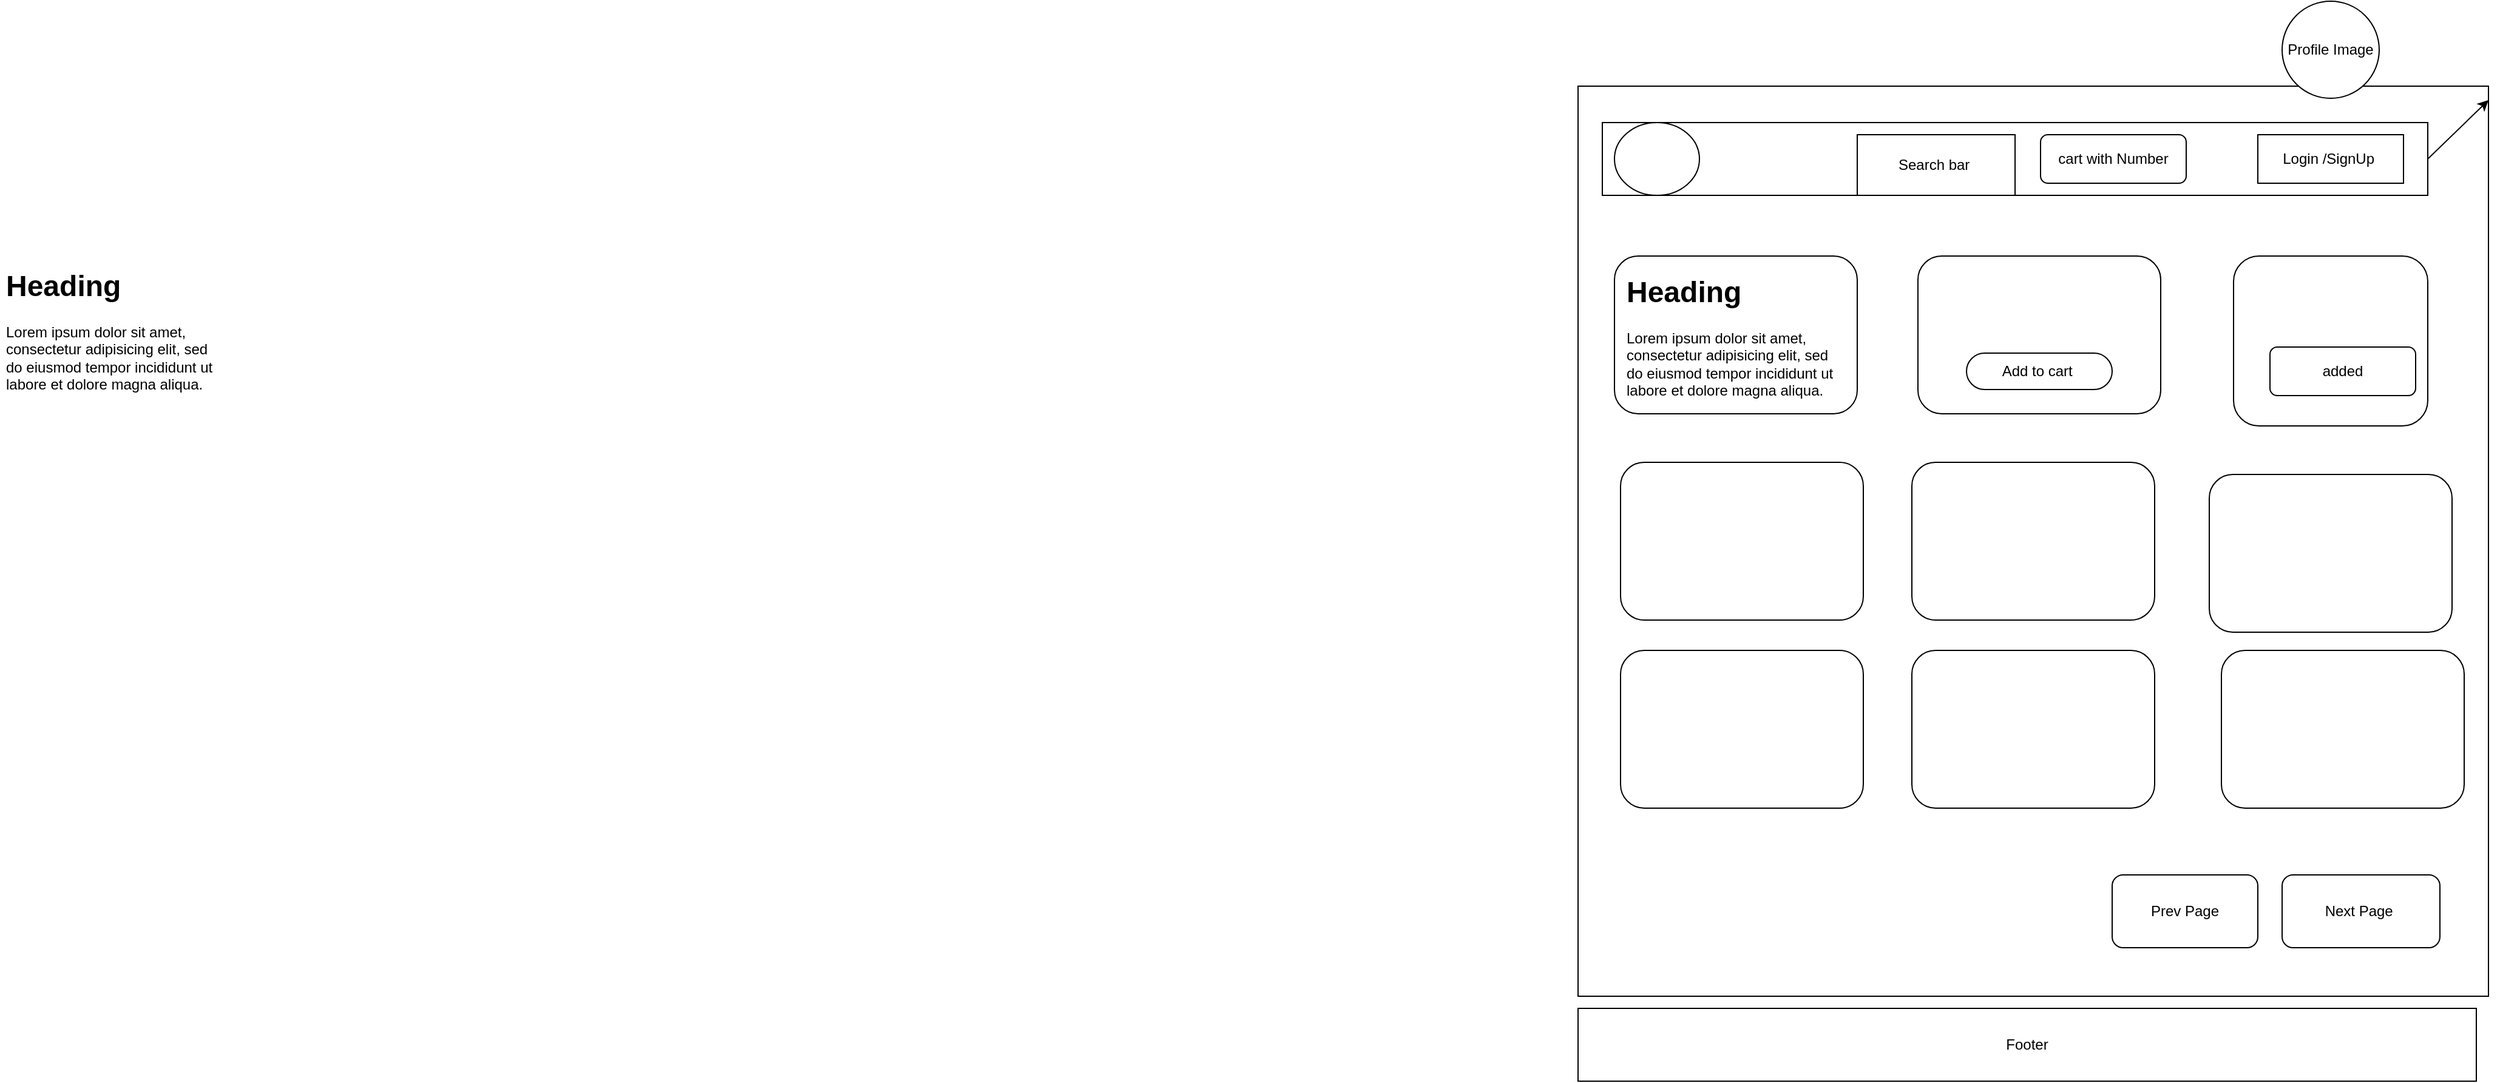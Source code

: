 <mxfile>
    <diagram id="lOBJJIlj-e6fC8eXWOW_" name="Page-1">
        <mxGraphModel dx="3205" dy="1690" grid="1" gridSize="10" guides="1" tooltips="1" connect="1" arrows="1" fold="1" page="1" pageScale="1" pageWidth="850" pageHeight="1100" math="0" shadow="0">
            <root>
                <mxCell id="0"/>
                <mxCell id="1" parent="0"/>
                <mxCell id="2" value="" style="whiteSpace=wrap;html=1;aspect=fixed;" vertex="1" parent="1">
                    <mxGeometry x="50" y="20" width="750" height="750" as="geometry"/>
                </mxCell>
                <mxCell id="6" style="edgeStyle=none;html=1;exitX=1;exitY=0.5;exitDx=0;exitDy=0;" edge="1" parent="1" source="3" target="2">
                    <mxGeometry relative="1" as="geometry"/>
                </mxCell>
                <mxCell id="3" value="" style="rounded=0;whiteSpace=wrap;html=1;" vertex="1" parent="1">
                    <mxGeometry x="70" y="50" width="680" height="60" as="geometry"/>
                </mxCell>
                <mxCell id="4" value="" style="ellipse;whiteSpace=wrap;html=1;" vertex="1" parent="1">
                    <mxGeometry x="80" y="50" width="70" height="60" as="geometry"/>
                </mxCell>
                <mxCell id="5" value="Login /SignUp&amp;nbsp;" style="rounded=0;whiteSpace=wrap;html=1;" vertex="1" parent="1">
                    <mxGeometry x="610" y="60" width="120" height="40" as="geometry"/>
                </mxCell>
                <mxCell id="7" value="Profile Image" style="ellipse;whiteSpace=wrap;html=1;aspect=fixed;" vertex="1" parent="1">
                    <mxGeometry x="630" y="-50" width="80" height="80" as="geometry"/>
                </mxCell>
                <mxCell id="8" value="" style="rounded=1;whiteSpace=wrap;html=1;" vertex="1" parent="1">
                    <mxGeometry x="80" y="160" width="200" height="130" as="geometry"/>
                </mxCell>
                <mxCell id="9" value="&lt;h1&gt;Heading&lt;/h1&gt;&lt;p&gt;Lorem ipsum dolor sit amet, consectetur adipisicing elit, sed do eiusmod tempor incididunt ut labore et dolore magna aliqua.&lt;/p&gt;" style="text;html=1;strokeColor=none;fillColor=none;spacing=5;spacingTop=-20;whiteSpace=wrap;overflow=hidden;rounded=0;" vertex="1" parent="1">
                    <mxGeometry x="85" y="170" width="190" height="120" as="geometry"/>
                </mxCell>
                <mxCell id="10" value="&lt;h1&gt;Heading&lt;/h1&gt;&lt;p&gt;Lorem ipsum dolor sit amet, consectetur adipisicing elit, sed do eiusmod tempor incididunt ut labore et dolore magna aliqua.&lt;/p&gt;" style="text;html=1;strokeColor=none;fillColor=none;spacing=5;spacingTop=-20;whiteSpace=wrap;overflow=hidden;rounded=0;" vertex="1" parent="1">
                    <mxGeometry x="-1250" y="165" width="190" height="120" as="geometry"/>
                </mxCell>
                <mxCell id="11" value="" style="rounded=1;whiteSpace=wrap;html=1;" vertex="1" parent="1">
                    <mxGeometry x="330" y="160" width="200" height="130" as="geometry"/>
                </mxCell>
                <mxCell id="12" value="" style="rounded=1;whiteSpace=wrap;html=1;" vertex="1" parent="1">
                    <mxGeometry x="590" y="160" width="160" height="140" as="geometry"/>
                </mxCell>
                <mxCell id="13" value="" style="rounded=1;whiteSpace=wrap;html=1;" vertex="1" parent="1">
                    <mxGeometry x="85" y="330" width="200" height="130" as="geometry"/>
                </mxCell>
                <mxCell id="14" value="" style="rounded=1;whiteSpace=wrap;html=1;" vertex="1" parent="1">
                    <mxGeometry x="325" y="330" width="200" height="130" as="geometry"/>
                </mxCell>
                <mxCell id="15" value="" style="rounded=1;whiteSpace=wrap;html=1;" vertex="1" parent="1">
                    <mxGeometry x="570" y="340" width="200" height="130" as="geometry"/>
                </mxCell>
                <mxCell id="16" value="" style="rounded=1;whiteSpace=wrap;html=1;" vertex="1" parent="1">
                    <mxGeometry x="85" y="485" width="200" height="130" as="geometry"/>
                </mxCell>
                <mxCell id="17" value="" style="rounded=1;whiteSpace=wrap;html=1;" vertex="1" parent="1">
                    <mxGeometry x="325" y="485" width="200" height="130" as="geometry"/>
                </mxCell>
                <mxCell id="18" value="" style="rounded=1;whiteSpace=wrap;html=1;" vertex="1" parent="1">
                    <mxGeometry x="580" y="485" width="200" height="130" as="geometry"/>
                </mxCell>
                <mxCell id="19" value="Next Page&amp;nbsp;" style="rounded=1;whiteSpace=wrap;html=1;" vertex="1" parent="1">
                    <mxGeometry x="630" y="670" width="130" height="60" as="geometry"/>
                </mxCell>
                <mxCell id="20" value="Prev Page" style="rounded=1;whiteSpace=wrap;html=1;" vertex="1" parent="1">
                    <mxGeometry x="490" y="670" width="120" height="60" as="geometry"/>
                </mxCell>
                <mxCell id="21" value="cart with Number" style="rounded=1;whiteSpace=wrap;html=1;" vertex="1" parent="1">
                    <mxGeometry x="431" y="60" width="120" height="40" as="geometry"/>
                </mxCell>
                <mxCell id="22" value="Add to cart&amp;nbsp;" style="rounded=1;whiteSpace=wrap;html=1;arcSize=50;" vertex="1" parent="1">
                    <mxGeometry x="370" y="240" width="120" height="30" as="geometry"/>
                </mxCell>
                <mxCell id="23" value="added" style="rounded=1;whiteSpace=wrap;html=1;" vertex="1" parent="1">
                    <mxGeometry x="620" y="235" width="120" height="40" as="geometry"/>
                </mxCell>
                <mxCell id="24" value="Footer" style="rounded=0;whiteSpace=wrap;html=1;" vertex="1" parent="1">
                    <mxGeometry x="50" y="780" width="740" height="60" as="geometry"/>
                </mxCell>
                <mxCell id="25" value="Search bar&amp;nbsp;" style="rounded=0;whiteSpace=wrap;html=1;" vertex="1" parent="1">
                    <mxGeometry x="280" y="60" width="130" height="50" as="geometry"/>
                </mxCell>
            </root>
        </mxGraphModel>
    </diagram>
</mxfile>